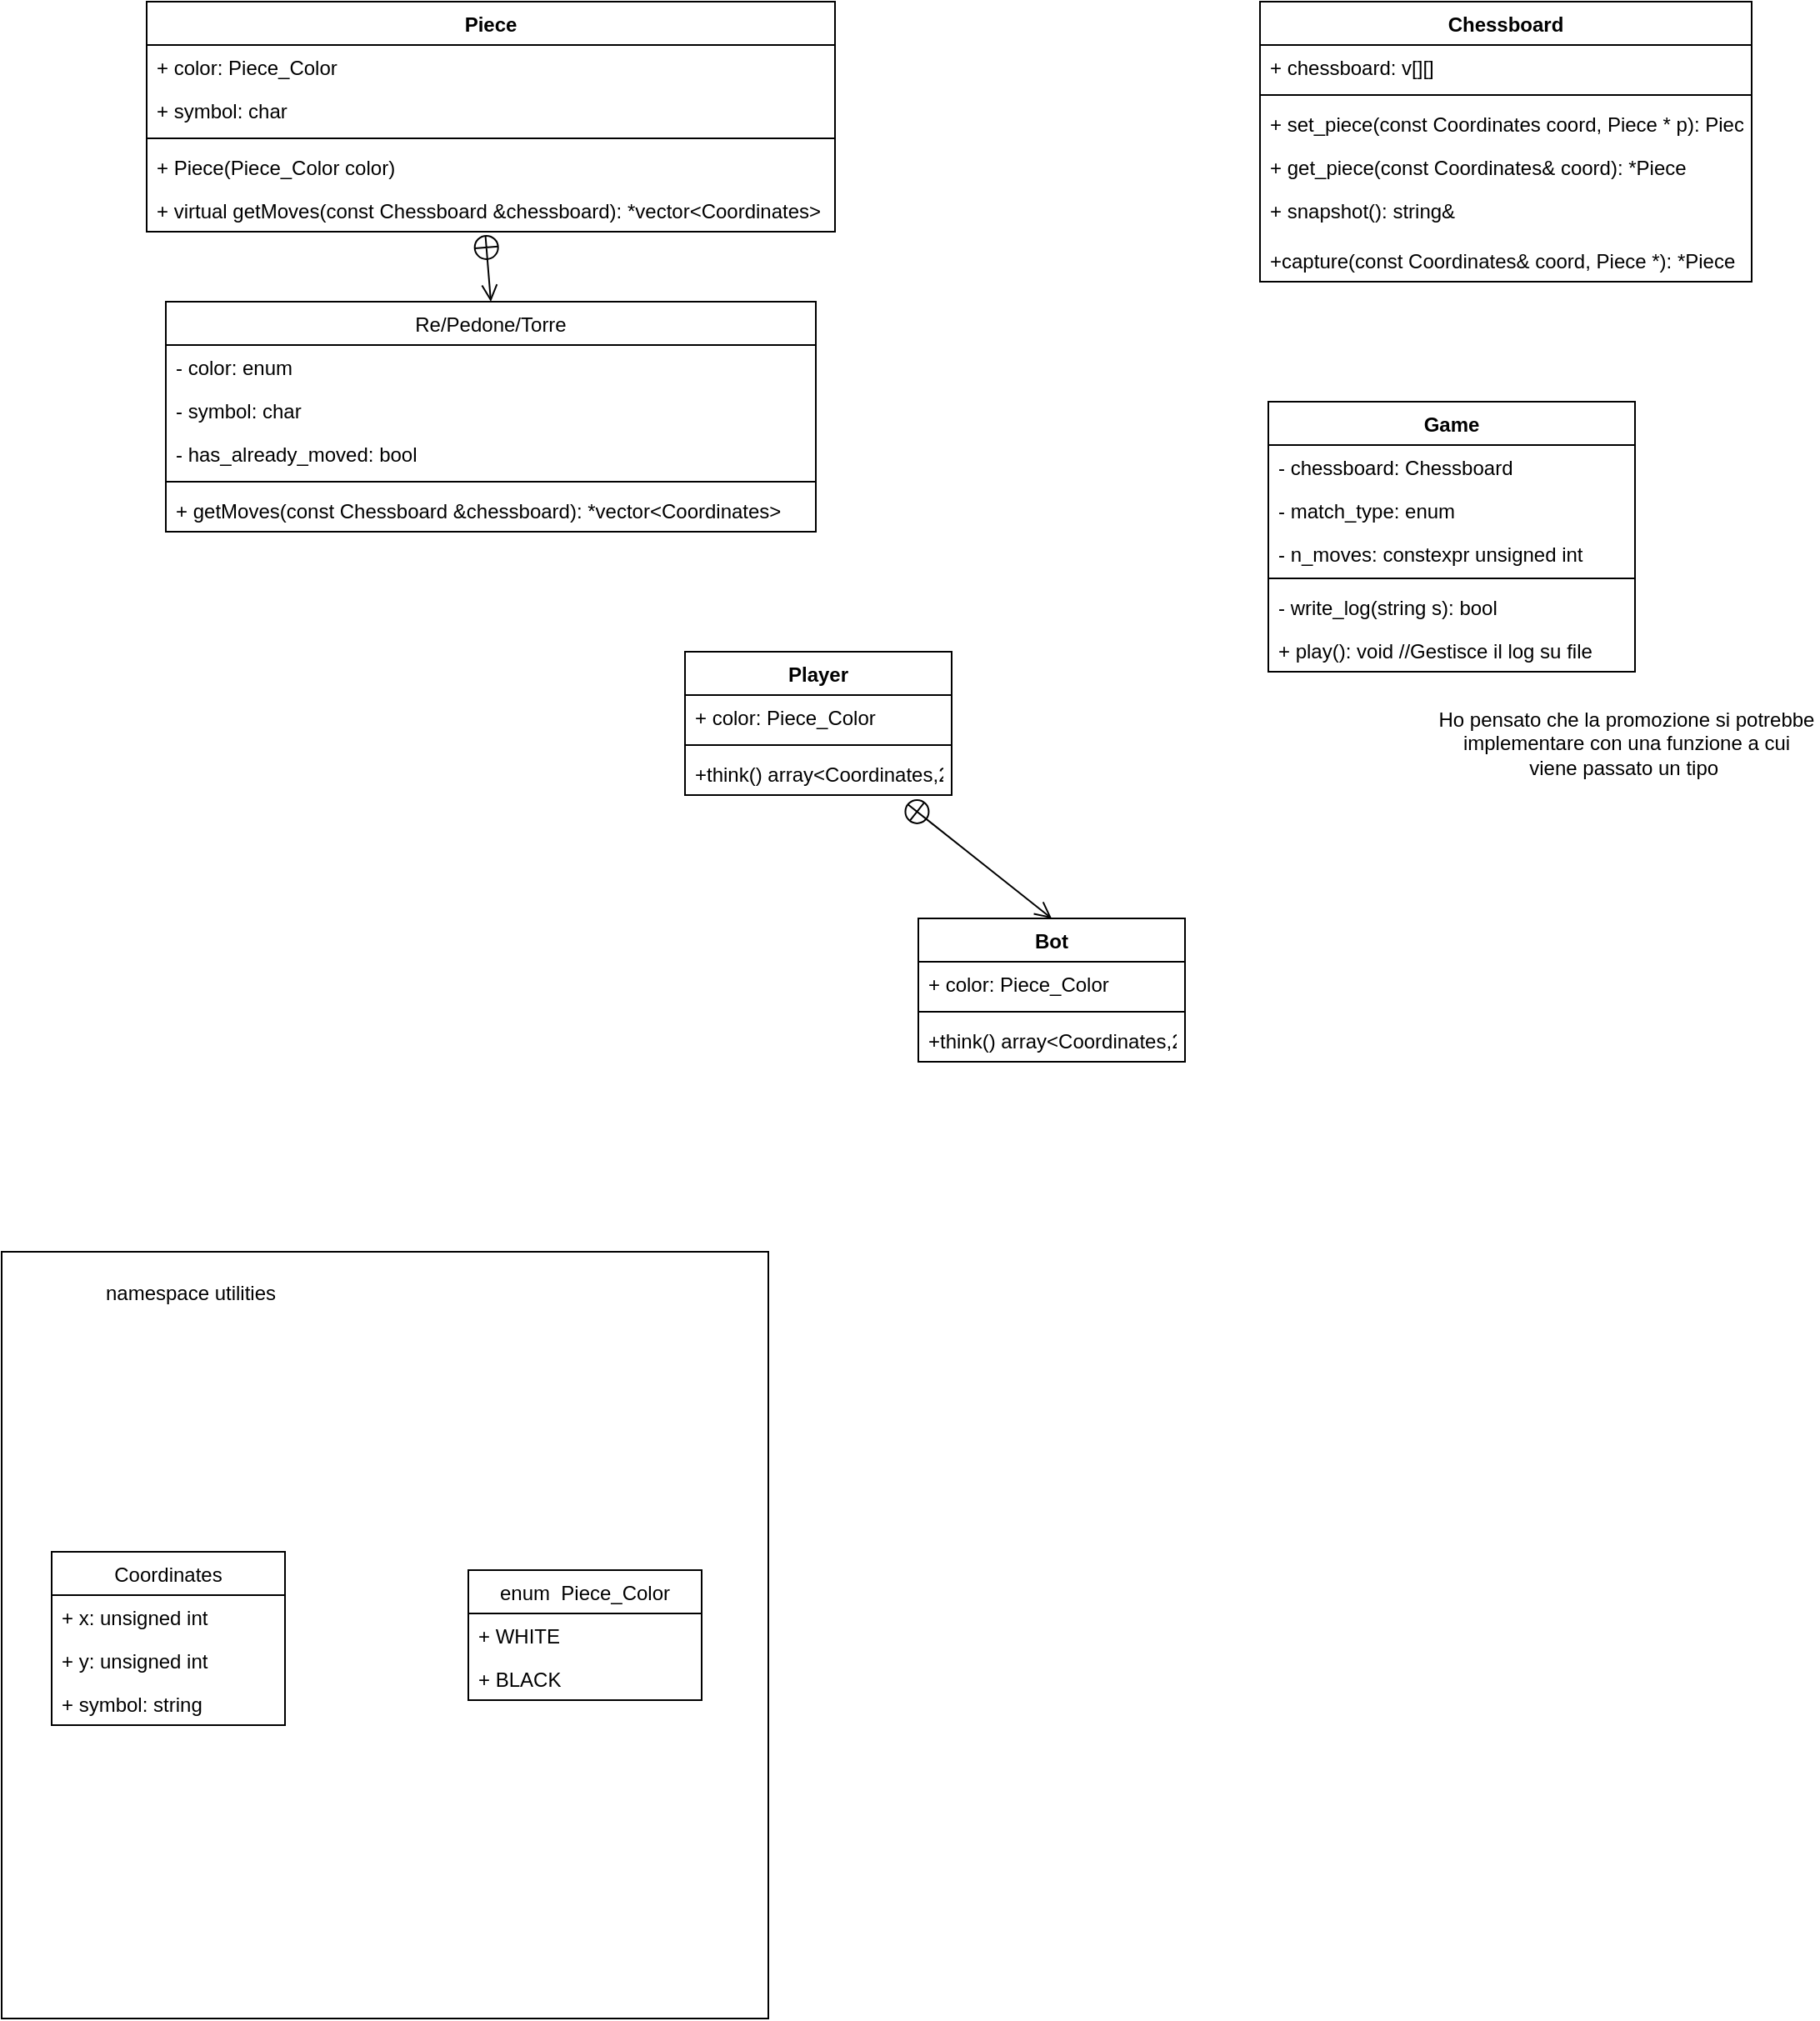 <mxfile version="16.1.0" type="github">
  <diagram id="C5RBs43oDa-KdzZeNtuy" name="Page-1">
    <mxGraphModel dx="601" dy="125" grid="1" gridSize="10" guides="1" tooltips="1" connect="1" arrows="1" fold="1" page="1" pageScale="1" pageWidth="1169" pageHeight="827" math="0" shadow="0">
      <root>
        <mxCell id="WIyWlLk6GJQsqaUBKTNV-0" />
        <mxCell id="WIyWlLk6GJQsqaUBKTNV-1" parent="WIyWlLk6GJQsqaUBKTNV-0" />
        <mxCell id="DHozepzzbAqEAY0vjRK2-31" value="" style="rounded=0;whiteSpace=wrap;html=1;" parent="WIyWlLk6GJQsqaUBKTNV-1" vertex="1">
          <mxGeometry x="80" y="880" width="460" height="460" as="geometry" />
        </mxCell>
        <mxCell id="iDf2eeVCtQ1p_wO_GxUW-0" value="Piece" style="swimlane;fontStyle=1;align=center;verticalAlign=top;childLayout=stackLayout;horizontal=1;startSize=26;horizontalStack=0;resizeParent=1;resizeParentMax=0;resizeLast=0;collapsible=1;marginBottom=0;" parent="WIyWlLk6GJQsqaUBKTNV-1" vertex="1">
          <mxGeometry x="167" y="130" width="413" height="138" as="geometry" />
        </mxCell>
        <mxCell id="iDf2eeVCtQ1p_wO_GxUW-1" value="+ color: Piece_Color" style="text;strokeColor=none;fillColor=none;align=left;verticalAlign=top;spacingLeft=4;spacingRight=4;overflow=hidden;rotatable=0;points=[[0,0.5],[1,0.5]];portConstraint=eastwest;" parent="iDf2eeVCtQ1p_wO_GxUW-0" vertex="1">
          <mxGeometry y="26" width="413" height="26" as="geometry" />
        </mxCell>
        <mxCell id="iDf2eeVCtQ1p_wO_GxUW-5" value="+ symbol: char" style="text;strokeColor=none;fillColor=none;align=left;verticalAlign=top;spacingLeft=4;spacingRight=4;overflow=hidden;rotatable=0;points=[[0,0.5],[1,0.5]];portConstraint=eastwest;" parent="iDf2eeVCtQ1p_wO_GxUW-0" vertex="1">
          <mxGeometry y="52" width="413" height="26" as="geometry" />
        </mxCell>
        <mxCell id="iDf2eeVCtQ1p_wO_GxUW-2" value="" style="line;strokeWidth=1;fillColor=none;align=left;verticalAlign=middle;spacingTop=-1;spacingLeft=3;spacingRight=3;rotatable=0;labelPosition=right;points=[];portConstraint=eastwest;" parent="iDf2eeVCtQ1p_wO_GxUW-0" vertex="1">
          <mxGeometry y="78" width="413" height="8" as="geometry" />
        </mxCell>
        <mxCell id="DHozepzzbAqEAY0vjRK2-11" value="+ Piece(Piece_Color color)" style="text;strokeColor=none;fillColor=none;align=left;verticalAlign=top;spacingLeft=4;spacingRight=4;overflow=hidden;rotatable=0;points=[[0,0.5],[1,0.5]];portConstraint=eastwest;" parent="iDf2eeVCtQ1p_wO_GxUW-0" vertex="1">
          <mxGeometry y="86" width="413" height="26" as="geometry" />
        </mxCell>
        <mxCell id="iDf2eeVCtQ1p_wO_GxUW-3" value="+ virtual getMoves(const Chessboard &amp;chessboard): *vector&lt;Coordinates&gt;" style="text;strokeColor=none;fillColor=none;align=left;verticalAlign=top;spacingLeft=4;spacingRight=4;overflow=hidden;rotatable=0;points=[[0,0.5],[1,0.5]];portConstraint=eastwest;" parent="iDf2eeVCtQ1p_wO_GxUW-0" vertex="1">
          <mxGeometry y="112" width="413" height="26" as="geometry" />
        </mxCell>
        <mxCell id="iDf2eeVCtQ1p_wO_GxUW-6" value="Re/Pedone/Torre" style="swimlane;fontStyle=0;childLayout=stackLayout;horizontal=1;startSize=26;fillColor=none;horizontalStack=0;resizeParent=1;resizeParentMax=0;resizeLast=0;collapsible=1;marginBottom=0;" parent="WIyWlLk6GJQsqaUBKTNV-1" vertex="1">
          <mxGeometry x="178.5" y="310" width="390" height="138" as="geometry" />
        </mxCell>
        <mxCell id="iDf2eeVCtQ1p_wO_GxUW-7" value="- color: enum" style="text;strokeColor=none;fillColor=none;align=left;verticalAlign=top;spacingLeft=4;spacingRight=4;overflow=hidden;rotatable=0;points=[[0,0.5],[1,0.5]];portConstraint=eastwest;" parent="iDf2eeVCtQ1p_wO_GxUW-6" vertex="1">
          <mxGeometry y="26" width="390" height="26" as="geometry" />
        </mxCell>
        <mxCell id="iDf2eeVCtQ1p_wO_GxUW-11" value="- symbol: char" style="text;strokeColor=none;fillColor=none;align=left;verticalAlign=top;spacingLeft=4;spacingRight=4;overflow=hidden;rotatable=0;points=[[0,0.5],[1,0.5]];portConstraint=eastwest;" parent="iDf2eeVCtQ1p_wO_GxUW-6" vertex="1">
          <mxGeometry y="52" width="390" height="26" as="geometry" />
        </mxCell>
        <mxCell id="DHozepzzbAqEAY0vjRK2-5" value="- has_already_moved: bool" style="text;strokeColor=none;fillColor=none;align=left;verticalAlign=top;spacingLeft=4;spacingRight=4;overflow=hidden;rotatable=0;points=[[0,0.5],[1,0.5]];portConstraint=eastwest;" parent="iDf2eeVCtQ1p_wO_GxUW-6" vertex="1">
          <mxGeometry y="78" width="390" height="26" as="geometry" />
        </mxCell>
        <mxCell id="iDf2eeVCtQ1p_wO_GxUW-12" value="" style="line;strokeWidth=1;fillColor=none;align=left;verticalAlign=middle;spacingTop=-1;spacingLeft=3;spacingRight=3;rotatable=0;labelPosition=right;points=[];portConstraint=eastwest;" parent="iDf2eeVCtQ1p_wO_GxUW-6" vertex="1">
          <mxGeometry y="104" width="390" height="8" as="geometry" />
        </mxCell>
        <mxCell id="iDf2eeVCtQ1p_wO_GxUW-8" value="+ getMoves(const Chessboard &amp;chessboard): *vector&lt;Coordinates&gt;" style="text;strokeColor=none;fillColor=none;align=left;verticalAlign=top;spacingLeft=4;spacingRight=4;overflow=hidden;rotatable=0;points=[[0,0.5],[1,0.5]];portConstraint=eastwest;" parent="iDf2eeVCtQ1p_wO_GxUW-6" vertex="1">
          <mxGeometry y="112" width="390" height="26" as="geometry" />
        </mxCell>
        <mxCell id="iDf2eeVCtQ1p_wO_GxUW-14" value="" style="endArrow=open;startArrow=circlePlus;endFill=0;startFill=0;endSize=8;html=1;rounded=0;entryX=0.5;entryY=0;entryDx=0;entryDy=0;exitX=0.492;exitY=1.058;exitDx=0;exitDy=0;exitPerimeter=0;" parent="WIyWlLk6GJQsqaUBKTNV-1" source="iDf2eeVCtQ1p_wO_GxUW-3" target="iDf2eeVCtQ1p_wO_GxUW-6" edge="1">
          <mxGeometry width="160" relative="1" as="geometry">
            <mxPoint x="410" y="310" as="sourcePoint" />
            <mxPoint x="580" y="330" as="targetPoint" />
          </mxGeometry>
        </mxCell>
        <mxCell id="iDf2eeVCtQ1p_wO_GxUW-19" value="Chessboard" style="swimlane;fontStyle=1;align=center;verticalAlign=top;childLayout=stackLayout;horizontal=1;startSize=26;horizontalStack=0;resizeParent=1;resizeParentMax=0;resizeLast=0;collapsible=1;marginBottom=0;" parent="WIyWlLk6GJQsqaUBKTNV-1" vertex="1">
          <mxGeometry x="835" y="130" width="295" height="168" as="geometry" />
        </mxCell>
        <mxCell id="iDf2eeVCtQ1p_wO_GxUW-20" value="+ chessboard: v[][]" style="text;strokeColor=none;fillColor=none;align=left;verticalAlign=top;spacingLeft=4;spacingRight=4;overflow=hidden;rotatable=0;points=[[0,0.5],[1,0.5]];portConstraint=eastwest;" parent="iDf2eeVCtQ1p_wO_GxUW-19" vertex="1">
          <mxGeometry y="26" width="295" height="26" as="geometry" />
        </mxCell>
        <mxCell id="iDf2eeVCtQ1p_wO_GxUW-21" value="" style="line;strokeWidth=1;fillColor=none;align=left;verticalAlign=middle;spacingTop=-1;spacingLeft=3;spacingRight=3;rotatable=0;labelPosition=right;points=[];portConstraint=eastwest;" parent="iDf2eeVCtQ1p_wO_GxUW-19" vertex="1">
          <mxGeometry y="52" width="295" height="8" as="geometry" />
        </mxCell>
        <mxCell id="DHozepzzbAqEAY0vjRK2-16" value="+ set_piece(const Coordinates coord, Piece * p): Piece *" style="text;strokeColor=none;fillColor=none;align=left;verticalAlign=top;spacingLeft=4;spacingRight=4;overflow=hidden;rotatable=0;points=[[0,0.5],[1,0.5]];portConstraint=eastwest;" parent="iDf2eeVCtQ1p_wO_GxUW-19" vertex="1">
          <mxGeometry y="60" width="295" height="26" as="geometry" />
        </mxCell>
        <mxCell id="DHozepzzbAqEAY0vjRK2-17" value="+ get_piece(const Coordinates&amp; coord): *Piece" style="text;strokeColor=none;fillColor=none;align=left;verticalAlign=top;spacingLeft=4;spacingRight=4;overflow=hidden;rotatable=0;points=[[0,0.5],[1,0.5]];portConstraint=eastwest;" parent="iDf2eeVCtQ1p_wO_GxUW-19" vertex="1">
          <mxGeometry y="86" width="295" height="26" as="geometry" />
        </mxCell>
        <mxCell id="iDf2eeVCtQ1p_wO_GxUW-26" value="+ snapshot(): string&amp;" style="text;strokeColor=none;fillColor=none;align=left;verticalAlign=top;spacingLeft=4;spacingRight=4;overflow=hidden;rotatable=0;points=[[0,0.5],[1,0.5]];portConstraint=eastwest;" parent="iDf2eeVCtQ1p_wO_GxUW-19" vertex="1">
          <mxGeometry y="112" width="295" height="30" as="geometry" />
        </mxCell>
        <mxCell id="ejeCZGR9VLp7dA-RwgBW-10" value="+capture(const Coordinates&amp; coord, Piece *): *Piece" style="text;strokeColor=none;fillColor=none;align=left;verticalAlign=top;spacingLeft=4;spacingRight=4;overflow=hidden;rotatable=0;points=[[0,0.5],[1,0.5]];portConstraint=eastwest;" vertex="1" parent="iDf2eeVCtQ1p_wO_GxUW-19">
          <mxGeometry y="142" width="295" height="26" as="geometry" />
        </mxCell>
        <mxCell id="DHozepzzbAqEAY0vjRK2-0" value="Player" style="swimlane;fontStyle=1;align=center;verticalAlign=top;childLayout=stackLayout;horizontal=1;startSize=26;horizontalStack=0;resizeParent=1;resizeParentMax=0;resizeLast=0;collapsible=1;marginBottom=0;" parent="WIyWlLk6GJQsqaUBKTNV-1" vertex="1">
          <mxGeometry x="490" y="520" width="160" height="86" as="geometry" />
        </mxCell>
        <mxCell id="DHozepzzbAqEAY0vjRK2-18" value="+ color: Piece_Color" style="text;strokeColor=none;fillColor=none;align=left;verticalAlign=top;spacingLeft=4;spacingRight=4;overflow=hidden;rotatable=0;points=[[0,0.5],[1,0.5]];portConstraint=eastwest;" parent="DHozepzzbAqEAY0vjRK2-0" vertex="1">
          <mxGeometry y="26" width="160" height="26" as="geometry" />
        </mxCell>
        <mxCell id="DHozepzzbAqEAY0vjRK2-2" value="" style="line;strokeWidth=1;fillColor=none;align=left;verticalAlign=middle;spacingTop=-1;spacingLeft=3;spacingRight=3;rotatable=0;labelPosition=right;points=[];portConstraint=eastwest;" parent="DHozepzzbAqEAY0vjRK2-0" vertex="1">
          <mxGeometry y="52" width="160" height="8" as="geometry" />
        </mxCell>
        <mxCell id="DHozepzzbAqEAY0vjRK2-3" value="+think() array&lt;Coordinates,2&gt;" style="text;strokeColor=none;fillColor=none;align=left;verticalAlign=top;spacingLeft=4;spacingRight=4;overflow=hidden;rotatable=0;points=[[0,0.5],[1,0.5]];portConstraint=eastwest;" parent="DHozepzzbAqEAY0vjRK2-0" vertex="1">
          <mxGeometry y="60" width="160" height="26" as="geometry" />
        </mxCell>
        <mxCell id="DHozepzzbAqEAY0vjRK2-6" value="Coordinates" style="swimlane;fontStyle=0;childLayout=stackLayout;horizontal=1;startSize=26;fillColor=none;horizontalStack=0;resizeParent=1;resizeParentMax=0;resizeLast=0;collapsible=1;marginBottom=0;" parent="WIyWlLk6GJQsqaUBKTNV-1" vertex="1">
          <mxGeometry x="110" y="1060" width="140" height="104" as="geometry" />
        </mxCell>
        <mxCell id="DHozepzzbAqEAY0vjRK2-7" value="+ x: unsigned int" style="text;strokeColor=none;fillColor=none;align=left;verticalAlign=top;spacingLeft=4;spacingRight=4;overflow=hidden;rotatable=0;points=[[0,0.5],[1,0.5]];portConstraint=eastwest;" parent="DHozepzzbAqEAY0vjRK2-6" vertex="1">
          <mxGeometry y="26" width="140" height="26" as="geometry" />
        </mxCell>
        <mxCell id="DHozepzzbAqEAY0vjRK2-8" value="+ y: unsigned int" style="text;strokeColor=none;fillColor=none;align=left;verticalAlign=top;spacingLeft=4;spacingRight=4;overflow=hidden;rotatable=0;points=[[0,0.5],[1,0.5]];portConstraint=eastwest;" parent="DHozepzzbAqEAY0vjRK2-6" vertex="1">
          <mxGeometry y="52" width="140" height="26" as="geometry" />
        </mxCell>
        <mxCell id="DHozepzzbAqEAY0vjRK2-10" value="+ symbol: string" style="text;strokeColor=none;fillColor=none;align=left;verticalAlign=top;spacingLeft=4;spacingRight=4;overflow=hidden;rotatable=0;points=[[0,0.5],[1,0.5]];portConstraint=eastwest;" parent="DHozepzzbAqEAY0vjRK2-6" vertex="1">
          <mxGeometry y="78" width="140" height="26" as="geometry" />
        </mxCell>
        <mxCell id="DHozepzzbAqEAY0vjRK2-12" value="enum  Piece_Color" style="swimlane;fontStyle=0;childLayout=stackLayout;horizontal=1;startSize=26;fillColor=none;horizontalStack=0;resizeParent=1;resizeParentMax=0;resizeLast=0;collapsible=1;marginBottom=0;" parent="WIyWlLk6GJQsqaUBKTNV-1" vertex="1">
          <mxGeometry x="360" y="1071" width="140" height="78" as="geometry" />
        </mxCell>
        <mxCell id="DHozepzzbAqEAY0vjRK2-13" value="+ WHITE" style="text;strokeColor=none;fillColor=none;align=left;verticalAlign=top;spacingLeft=4;spacingRight=4;overflow=hidden;rotatable=0;points=[[0,0.5],[1,0.5]];portConstraint=eastwest;" parent="DHozepzzbAqEAY0vjRK2-12" vertex="1">
          <mxGeometry y="26" width="140" height="26" as="geometry" />
        </mxCell>
        <mxCell id="DHozepzzbAqEAY0vjRK2-14" value="+ BLACK&#xa;" style="text;strokeColor=none;fillColor=none;align=left;verticalAlign=top;spacingLeft=4;spacingRight=4;overflow=hidden;rotatable=0;points=[[0,0.5],[1,0.5]];portConstraint=eastwest;" parent="DHozepzzbAqEAY0vjRK2-12" vertex="1">
          <mxGeometry y="52" width="140" height="26" as="geometry" />
        </mxCell>
        <mxCell id="DHozepzzbAqEAY0vjRK2-23" value="Bot" style="swimlane;fontStyle=1;align=center;verticalAlign=top;childLayout=stackLayout;horizontal=1;startSize=26;horizontalStack=0;resizeParent=1;resizeParentMax=0;resizeLast=0;collapsible=1;marginBottom=0;" parent="WIyWlLk6GJQsqaUBKTNV-1" vertex="1">
          <mxGeometry x="630" y="680" width="160" height="86" as="geometry" />
        </mxCell>
        <mxCell id="DHozepzzbAqEAY0vjRK2-24" value="+ color: Piece_Color" style="text;strokeColor=none;fillColor=none;align=left;verticalAlign=top;spacingLeft=4;spacingRight=4;overflow=hidden;rotatable=0;points=[[0,0.5],[1,0.5]];portConstraint=eastwest;" parent="DHozepzzbAqEAY0vjRK2-23" vertex="1">
          <mxGeometry y="26" width="160" height="26" as="geometry" />
        </mxCell>
        <mxCell id="DHozepzzbAqEAY0vjRK2-25" value="" style="line;strokeWidth=1;fillColor=none;align=left;verticalAlign=middle;spacingTop=-1;spacingLeft=3;spacingRight=3;rotatable=0;labelPosition=right;points=[];portConstraint=eastwest;" parent="DHozepzzbAqEAY0vjRK2-23" vertex="1">
          <mxGeometry y="52" width="160" height="8" as="geometry" />
        </mxCell>
        <mxCell id="DHozepzzbAqEAY0vjRK2-26" value="+think() array&lt;Coordinates,2&gt;" style="text;strokeColor=none;fillColor=none;align=left;verticalAlign=top;spacingLeft=4;spacingRight=4;overflow=hidden;rotatable=0;points=[[0,0.5],[1,0.5]];portConstraint=eastwest;" parent="DHozepzzbAqEAY0vjRK2-23" vertex="1">
          <mxGeometry y="60" width="160" height="26" as="geometry" />
        </mxCell>
        <mxCell id="DHozepzzbAqEAY0vjRK2-28" value="" style="endArrow=open;startArrow=circlePlus;endFill=0;startFill=0;endSize=8;html=1;rounded=0;entryX=0.5;entryY=0;entryDx=0;entryDy=0;exitX=0.831;exitY=1.192;exitDx=0;exitDy=0;exitPerimeter=0;" parent="WIyWlLk6GJQsqaUBKTNV-1" source="DHozepzzbAqEAY0vjRK2-3" target="DHozepzzbAqEAY0vjRK2-23" edge="1">
          <mxGeometry width="160" relative="1" as="geometry">
            <mxPoint x="1119.996" y="597.998" as="sourcePoint" />
            <mxPoint x="1004.8" y="618.49" as="targetPoint" />
          </mxGeometry>
        </mxCell>
        <mxCell id="DHozepzzbAqEAY0vjRK2-32" value="namespace utilities" style="text;html=1;strokeColor=none;fillColor=none;align=center;verticalAlign=middle;whiteSpace=wrap;rounded=0;" parent="WIyWlLk6GJQsqaUBKTNV-1" vertex="1">
          <mxGeometry x="107" y="890" width="173" height="30" as="geometry" />
        </mxCell>
        <mxCell id="ejeCZGR9VLp7dA-RwgBW-1" value="Game" style="swimlane;fontStyle=1;align=center;verticalAlign=top;childLayout=stackLayout;horizontal=1;startSize=26;horizontalStack=0;resizeParent=1;resizeParentMax=0;resizeLast=0;collapsible=1;marginBottom=0;" vertex="1" parent="WIyWlLk6GJQsqaUBKTNV-1">
          <mxGeometry x="840" y="370" width="220" height="162" as="geometry" />
        </mxCell>
        <mxCell id="ejeCZGR9VLp7dA-RwgBW-2" value="- chessboard: Chessboard" style="text;strokeColor=none;fillColor=none;align=left;verticalAlign=top;spacingLeft=4;spacingRight=4;overflow=hidden;rotatable=0;points=[[0,0.5],[1,0.5]];portConstraint=eastwest;" vertex="1" parent="ejeCZGR9VLp7dA-RwgBW-1">
          <mxGeometry y="26" width="220" height="26" as="geometry" />
        </mxCell>
        <mxCell id="ejeCZGR9VLp7dA-RwgBW-3" value="- match_type: enum" style="text;strokeColor=none;fillColor=none;align=left;verticalAlign=top;spacingLeft=4;spacingRight=4;overflow=hidden;rotatable=0;points=[[0,0.5],[1,0.5]];portConstraint=eastwest;" vertex="1" parent="ejeCZGR9VLp7dA-RwgBW-1">
          <mxGeometry y="52" width="220" height="26" as="geometry" />
        </mxCell>
        <mxCell id="ejeCZGR9VLp7dA-RwgBW-4" value="- n_moves: constexpr unsigned int" style="text;strokeColor=none;fillColor=none;align=left;verticalAlign=top;spacingLeft=4;spacingRight=4;overflow=hidden;rotatable=0;points=[[0,0.5],[1,0.5]];portConstraint=eastwest;" vertex="1" parent="ejeCZGR9VLp7dA-RwgBW-1">
          <mxGeometry y="78" width="220" height="24" as="geometry" />
        </mxCell>
        <mxCell id="ejeCZGR9VLp7dA-RwgBW-5" value="" style="line;strokeWidth=1;fillColor=none;align=left;verticalAlign=middle;spacingTop=-1;spacingLeft=3;spacingRight=3;rotatable=0;labelPosition=right;points=[];portConstraint=eastwest;" vertex="1" parent="ejeCZGR9VLp7dA-RwgBW-1">
          <mxGeometry y="102" width="220" height="8" as="geometry" />
        </mxCell>
        <mxCell id="ejeCZGR9VLp7dA-RwgBW-6" value="- write_log(string s): bool" style="text;strokeColor=none;fillColor=none;align=left;verticalAlign=top;spacingLeft=4;spacingRight=4;overflow=hidden;rotatable=0;points=[[0,0.5],[1,0.5]];portConstraint=eastwest;" vertex="1" parent="ejeCZGR9VLp7dA-RwgBW-1">
          <mxGeometry y="110" width="220" height="26" as="geometry" />
        </mxCell>
        <mxCell id="ejeCZGR9VLp7dA-RwgBW-7" value="+ play(): void //Gestisce il log su file" style="text;strokeColor=none;fillColor=none;align=left;verticalAlign=top;spacingLeft=4;spacingRight=4;overflow=hidden;rotatable=0;points=[[0,0.5],[1,0.5]];portConstraint=eastwest;" vertex="1" parent="ejeCZGR9VLp7dA-RwgBW-1">
          <mxGeometry y="136" width="220" height="26" as="geometry" />
        </mxCell>
        <mxCell id="ejeCZGR9VLp7dA-RwgBW-11" value="Ho pensato che la promozione si potrebbe implementare con una funzione a cui viene passato un tipo&amp;nbsp;" style="text;html=1;strokeColor=none;fillColor=none;align=center;verticalAlign=middle;whiteSpace=wrap;rounded=0;" vertex="1" parent="WIyWlLk6GJQsqaUBKTNV-1">
          <mxGeometry x="940" y="560" width="230" height="30" as="geometry" />
        </mxCell>
      </root>
    </mxGraphModel>
  </diagram>
</mxfile>
